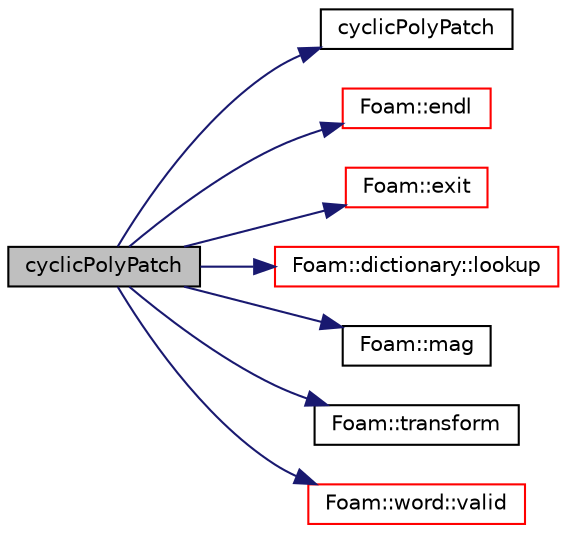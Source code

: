 digraph "cyclicPolyPatch"
{
  bgcolor="transparent";
  edge [fontname="Helvetica",fontsize="10",labelfontname="Helvetica",labelfontsize="10"];
  node [fontname="Helvetica",fontsize="10",shape=record];
  rankdir="LR";
  Node1 [label="cyclicPolyPatch",height=0.2,width=0.4,color="black", fillcolor="grey75", style="filled", fontcolor="black"];
  Node1 -> Node2 [color="midnightblue",fontsize="10",style="solid",fontname="Helvetica"];
  Node2 [label="cyclicPolyPatch",height=0.2,width=0.4,color="black",URL="$a00487.html#a58a7aedb10ea315520b6f36d5fa73823",tooltip="Construct from components. "];
  Node1 -> Node3 [color="midnightblue",fontsize="10",style="solid",fontname="Helvetica"];
  Node3 [label="Foam::endl",height=0.2,width=0.4,color="red",URL="$a10893.html#a2db8fe02a0d3909e9351bb4275b23ce4",tooltip="Add newline and flush stream. "];
  Node1 -> Node4 [color="midnightblue",fontsize="10",style="solid",fontname="Helvetica"];
  Node4 [label="Foam::exit",height=0.2,width=0.4,color="red",URL="$a10893.html#a06ca7250d8e89caf05243ec094843642"];
  Node1 -> Node5 [color="midnightblue",fontsize="10",style="solid",fontname="Helvetica"];
  Node5 [label="Foam::dictionary::lookup",height=0.2,width=0.4,color="red",URL="$a00528.html#a8baab402d653d6e789f67c57e23a5b59",tooltip="Find and return an entry data stream. "];
  Node1 -> Node6 [color="midnightblue",fontsize="10",style="solid",fontname="Helvetica"];
  Node6 [label="Foam::mag",height=0.2,width=0.4,color="black",URL="$a10893.html#a929da2a3fdcf3dacbbe0487d3a330dae"];
  Node1 -> Node7 [color="midnightblue",fontsize="10",style="solid",fontname="Helvetica"];
  Node7 [label="Foam::transform",height=0.2,width=0.4,color="black",URL="$a10893.html#a919915170941701c1223291531ad010c"];
  Node1 -> Node8 [color="midnightblue",fontsize="10",style="solid",fontname="Helvetica"];
  Node8 [label="Foam::word::valid",height=0.2,width=0.4,color="red",URL="$a02984.html#a02301e1d2e6a0a6d1ebb1ecd038872e3",tooltip="Is this character valid for a word. "];
}

